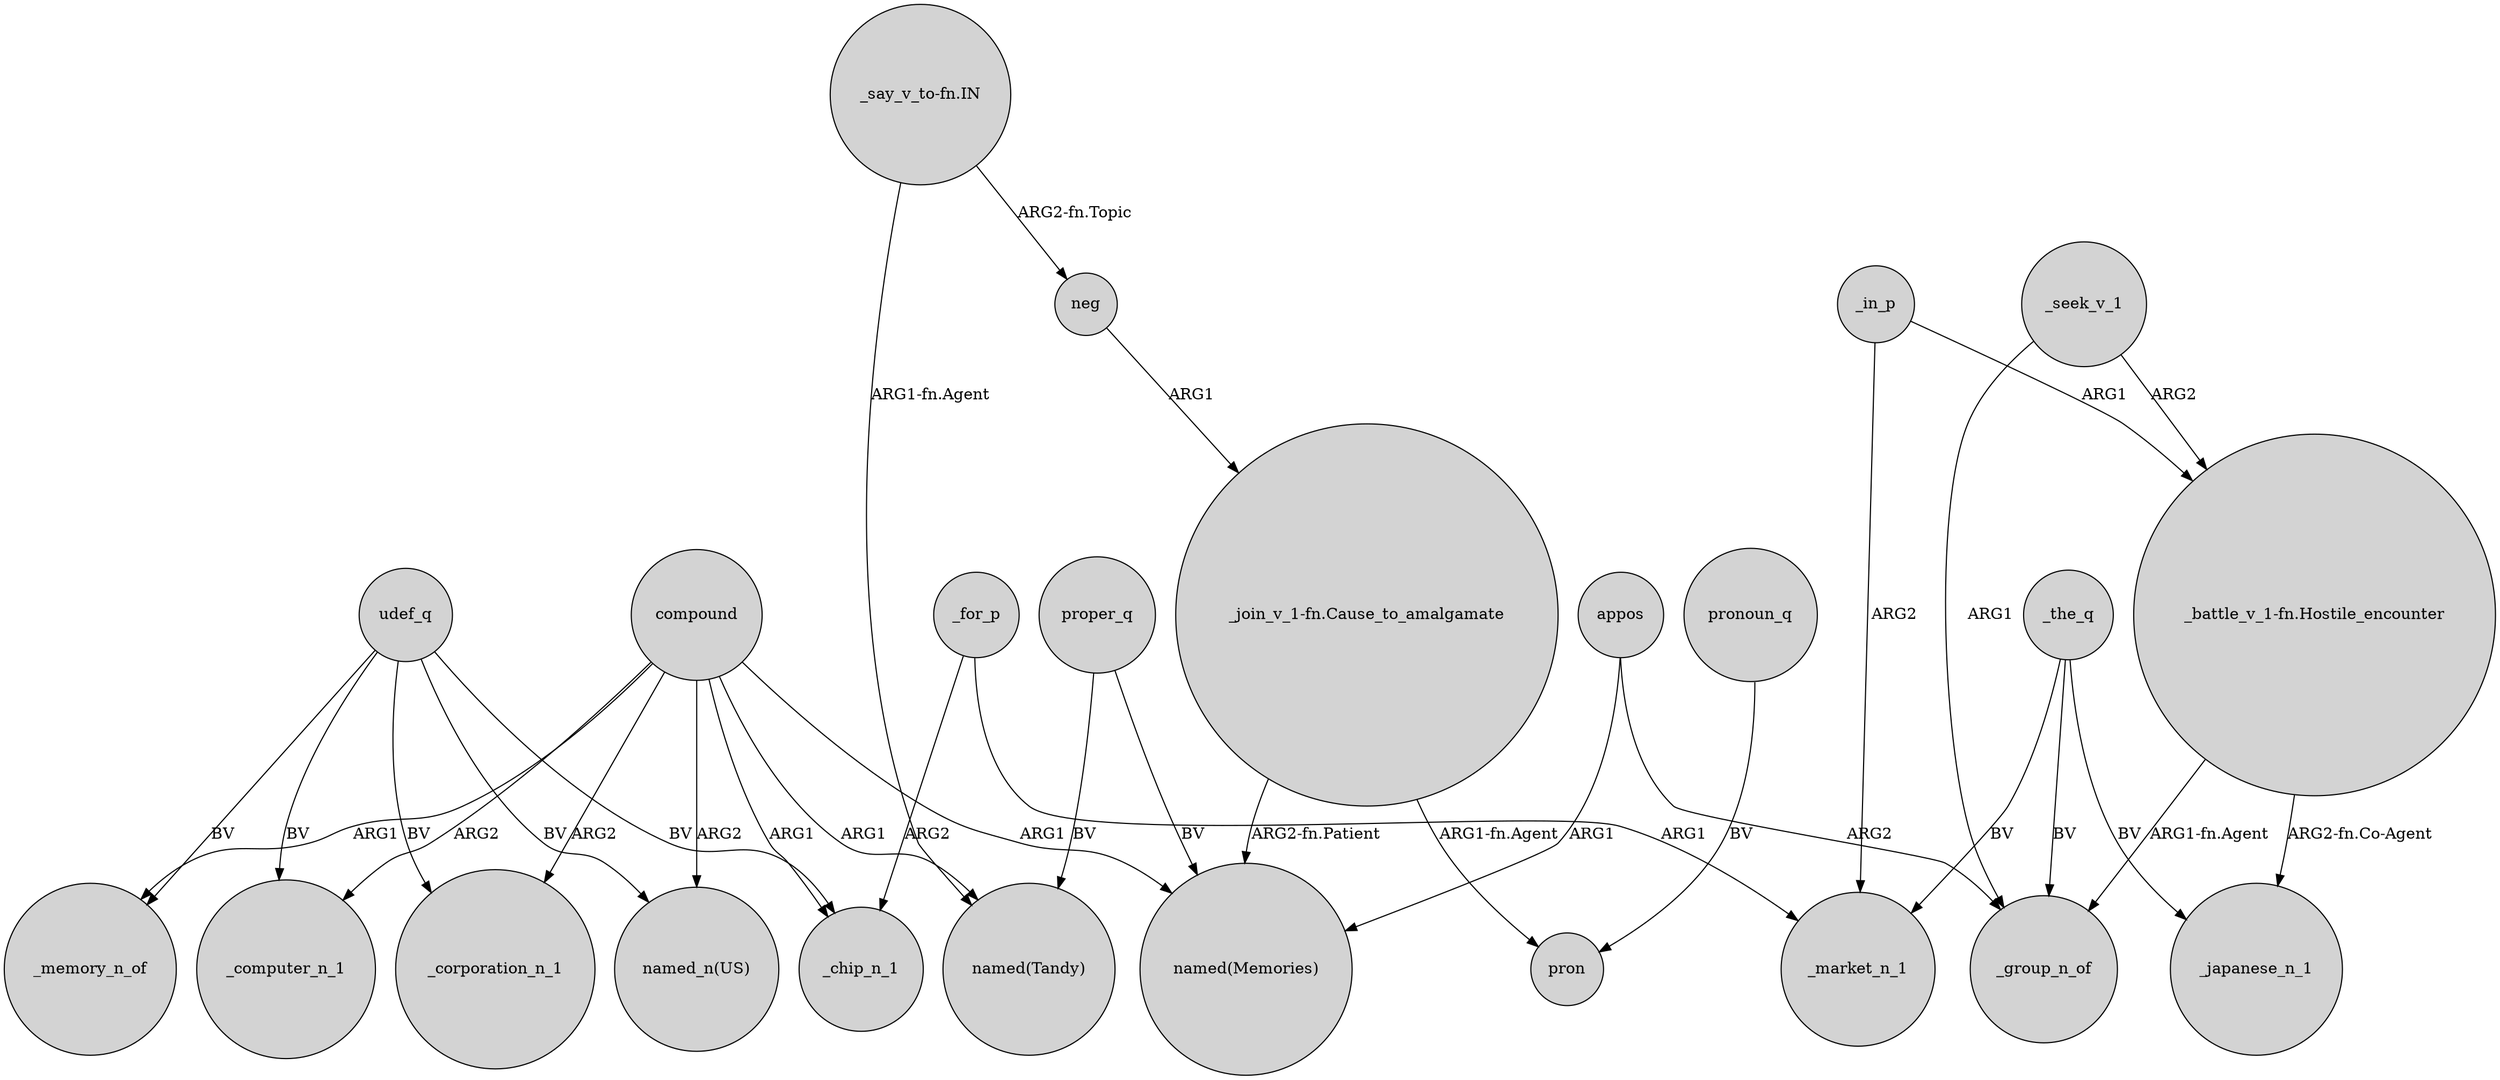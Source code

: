 digraph {
	node [shape=circle style=filled]
	udef_q -> "named_n(US)" [label=BV]
	"_say_v_to-fn.IN" -> "named(Tandy)" [label="ARG1-fn.Agent"]
	proper_q -> "named(Tandy)" [label=BV]
	appos -> "named(Memories)" [label=ARG1]
	compound -> _memory_n_of [label=ARG1]
	compound -> _corporation_n_1 [label=ARG2]
	"_join_v_1-fn.Cause_to_amalgamate" -> pron [label="ARG1-fn.Agent"]
	udef_q -> _chip_n_1 [label=BV]
	neg -> "_join_v_1-fn.Cause_to_amalgamate" [label=ARG1]
	_the_q -> _group_n_of [label=BV]
	_for_p -> _market_n_1 [label=ARG1]
	_seek_v_1 -> "_battle_v_1-fn.Hostile_encounter" [label=ARG2]
	compound -> "named_n(US)" [label=ARG2]
	udef_q -> _computer_n_1 [label=BV]
	udef_q -> _memory_n_of [label=BV]
	"_join_v_1-fn.Cause_to_amalgamate" -> "named(Memories)" [label="ARG2-fn.Patient"]
	compound -> _computer_n_1 [label=ARG2]
	pronoun_q -> pron [label=BV]
	_seek_v_1 -> _group_n_of [label=ARG1]
	udef_q -> _corporation_n_1 [label=BV]
	"_battle_v_1-fn.Hostile_encounter" -> _japanese_n_1 [label="ARG2-fn.Co-Agent"]
	_the_q -> _japanese_n_1 [label=BV]
	compound -> "named(Memories)" [label=ARG1]
	appos -> _group_n_of [label=ARG2]
	_for_p -> _chip_n_1 [label=ARG2]
	compound -> _chip_n_1 [label=ARG1]
	_in_p -> "_battle_v_1-fn.Hostile_encounter" [label=ARG1]
	"_say_v_to-fn.IN" -> neg [label="ARG2-fn.Topic"]
	_in_p -> _market_n_1 [label=ARG2]
	proper_q -> "named(Memories)" [label=BV]
	"_battle_v_1-fn.Hostile_encounter" -> _group_n_of [label="ARG1-fn.Agent"]
	_the_q -> _market_n_1 [label=BV]
	compound -> "named(Tandy)" [label=ARG1]
}
